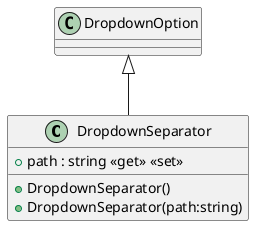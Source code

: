 @startuml
class DropdownSeparator {
    + DropdownSeparator()
    + DropdownSeparator(path:string)
    + path : string <<get>> <<set>>
}
DropdownOption <|-- DropdownSeparator
@enduml
